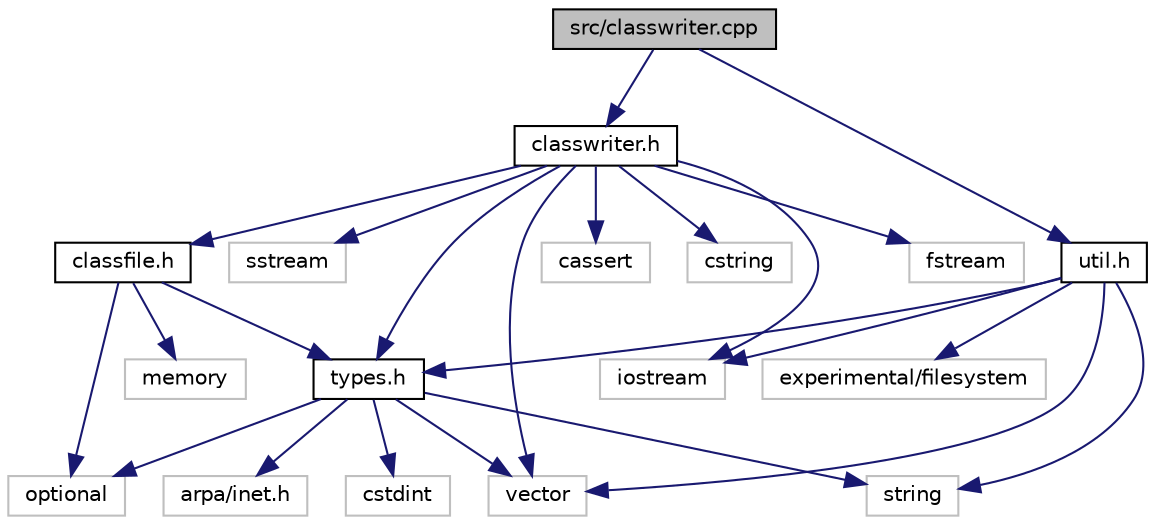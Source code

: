 digraph "src/classwriter.cpp"
{
  bgcolor="transparent";
  edge [fontname="Helvetica",fontsize="10",labelfontname="Helvetica",labelfontsize="10"];
  node [fontname="Helvetica",fontsize="10",shape=record];
  Node0 [label="src/classwriter.cpp",height=0.2,width=0.4,color="black", fillcolor="grey75", style="filled", fontcolor="black"];
  Node0 -> Node1 [color="midnightblue",fontsize="10",style="solid"];
  Node1 [label="classwriter.h",height=0.2,width=0.4,color="black",URL="$classwriter_8h.html"];
  Node1 -> Node2 [color="midnightblue",fontsize="10",style="solid"];
  Node2 [label="cassert",height=0.2,width=0.4,color="grey75"];
  Node1 -> Node3 [color="midnightblue",fontsize="10",style="solid"];
  Node3 [label="cstring",height=0.2,width=0.4,color="grey75"];
  Node1 -> Node4 [color="midnightblue",fontsize="10",style="solid"];
  Node4 [label="fstream",height=0.2,width=0.4,color="grey75"];
  Node1 -> Node5 [color="midnightblue",fontsize="10",style="solid"];
  Node5 [label="iostream",height=0.2,width=0.4,color="grey75"];
  Node1 -> Node6 [color="midnightblue",fontsize="10",style="solid"];
  Node6 [label="sstream",height=0.2,width=0.4,color="grey75"];
  Node1 -> Node7 [color="midnightblue",fontsize="10",style="solid"];
  Node7 [label="vector",height=0.2,width=0.4,color="grey75"];
  Node1 -> Node8 [color="midnightblue",fontsize="10",style="solid"];
  Node8 [label="classfile.h",height=0.2,width=0.4,color="black",URL="$classfile_8h.html"];
  Node8 -> Node9 [color="midnightblue",fontsize="10",style="solid"];
  Node9 [label="types.h",height=0.2,width=0.4,color="black",URL="$types_8h.html"];
  Node9 -> Node10 [color="midnightblue",fontsize="10",style="solid"];
  Node10 [label="cstdint",height=0.2,width=0.4,color="grey75"];
  Node9 -> Node11 [color="midnightblue",fontsize="10",style="solid"];
  Node11 [label="optional",height=0.2,width=0.4,color="grey75"];
  Node9 -> Node12 [color="midnightblue",fontsize="10",style="solid"];
  Node12 [label="string",height=0.2,width=0.4,color="grey75"];
  Node9 -> Node7 [color="midnightblue",fontsize="10",style="solid"];
  Node9 -> Node13 [color="midnightblue",fontsize="10",style="solid"];
  Node13 [label="arpa/inet.h",height=0.2,width=0.4,color="grey75"];
  Node8 -> Node14 [color="midnightblue",fontsize="10",style="solid"];
  Node14 [label="memory",height=0.2,width=0.4,color="grey75"];
  Node8 -> Node11 [color="midnightblue",fontsize="10",style="solid"];
  Node1 -> Node9 [color="midnightblue",fontsize="10",style="solid"];
  Node0 -> Node15 [color="midnightblue",fontsize="10",style="solid"];
  Node15 [label="util.h",height=0.2,width=0.4,color="black",URL="$util_8h.html"];
  Node15 -> Node16 [color="midnightblue",fontsize="10",style="solid"];
  Node16 [label="experimental/filesystem",height=0.2,width=0.4,color="grey75"];
  Node15 -> Node5 [color="midnightblue",fontsize="10",style="solid"];
  Node15 -> Node12 [color="midnightblue",fontsize="10",style="solid"];
  Node15 -> Node7 [color="midnightblue",fontsize="10",style="solid"];
  Node15 -> Node9 [color="midnightblue",fontsize="10",style="solid"];
}
